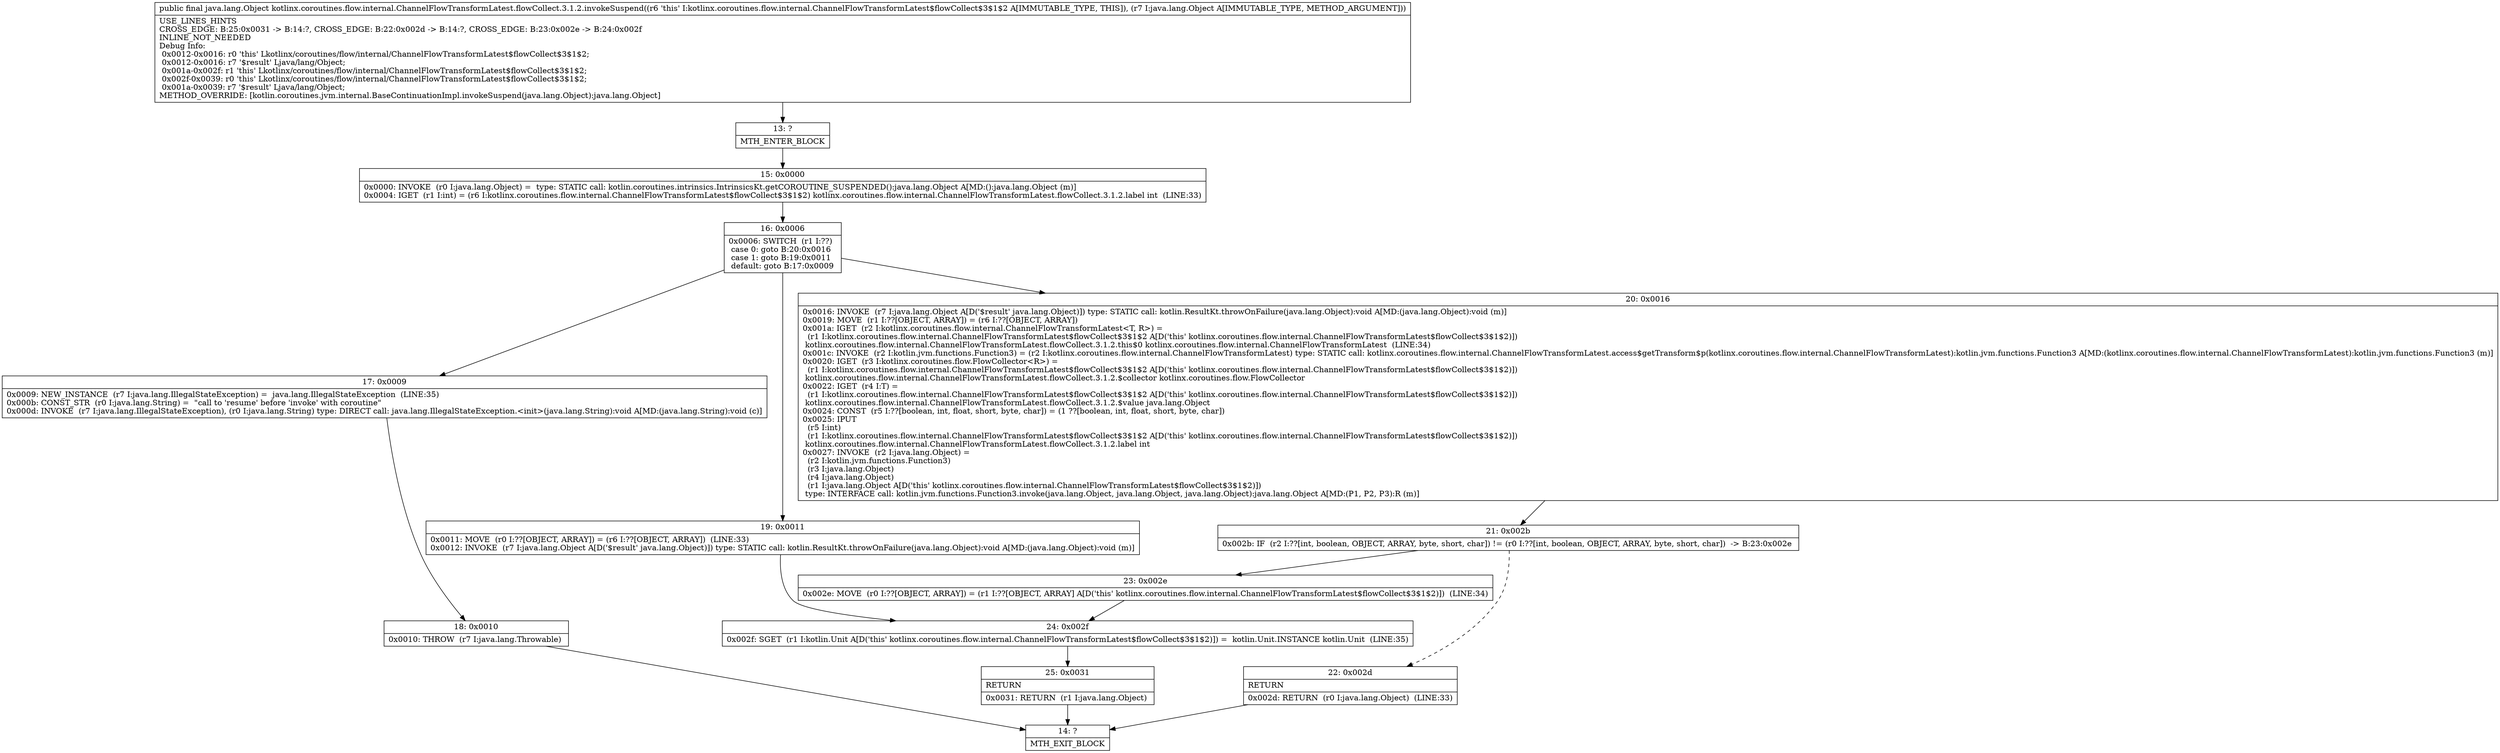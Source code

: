 digraph "CFG forkotlinx.coroutines.flow.internal.ChannelFlowTransformLatest.flowCollect.3.1.2.invokeSuspend(Ljava\/lang\/Object;)Ljava\/lang\/Object;" {
Node_13 [shape=record,label="{13\:\ ?|MTH_ENTER_BLOCK\l}"];
Node_15 [shape=record,label="{15\:\ 0x0000|0x0000: INVOKE  (r0 I:java.lang.Object) =  type: STATIC call: kotlin.coroutines.intrinsics.IntrinsicsKt.getCOROUTINE_SUSPENDED():java.lang.Object A[MD:():java.lang.Object (m)]\l0x0004: IGET  (r1 I:int) = (r6 I:kotlinx.coroutines.flow.internal.ChannelFlowTransformLatest$flowCollect$3$1$2) kotlinx.coroutines.flow.internal.ChannelFlowTransformLatest.flowCollect.3.1.2.label int  (LINE:33)\l}"];
Node_16 [shape=record,label="{16\:\ 0x0006|0x0006: SWITCH  (r1 I:??)\l case 0: goto B:20:0x0016\l case 1: goto B:19:0x0011\l default: goto B:17:0x0009 \l}"];
Node_17 [shape=record,label="{17\:\ 0x0009|0x0009: NEW_INSTANCE  (r7 I:java.lang.IllegalStateException) =  java.lang.IllegalStateException  (LINE:35)\l0x000b: CONST_STR  (r0 I:java.lang.String) =  \"call to 'resume' before 'invoke' with coroutine\" \l0x000d: INVOKE  (r7 I:java.lang.IllegalStateException), (r0 I:java.lang.String) type: DIRECT call: java.lang.IllegalStateException.\<init\>(java.lang.String):void A[MD:(java.lang.String):void (c)]\l}"];
Node_18 [shape=record,label="{18\:\ 0x0010|0x0010: THROW  (r7 I:java.lang.Throwable) \l}"];
Node_14 [shape=record,label="{14\:\ ?|MTH_EXIT_BLOCK\l}"];
Node_19 [shape=record,label="{19\:\ 0x0011|0x0011: MOVE  (r0 I:??[OBJECT, ARRAY]) = (r6 I:??[OBJECT, ARRAY])  (LINE:33)\l0x0012: INVOKE  (r7 I:java.lang.Object A[D('$result' java.lang.Object)]) type: STATIC call: kotlin.ResultKt.throwOnFailure(java.lang.Object):void A[MD:(java.lang.Object):void (m)]\l}"];
Node_24 [shape=record,label="{24\:\ 0x002f|0x002f: SGET  (r1 I:kotlin.Unit A[D('this' kotlinx.coroutines.flow.internal.ChannelFlowTransformLatest$flowCollect$3$1$2)]) =  kotlin.Unit.INSTANCE kotlin.Unit  (LINE:35)\l}"];
Node_25 [shape=record,label="{25\:\ 0x0031|RETURN\l|0x0031: RETURN  (r1 I:java.lang.Object) \l}"];
Node_20 [shape=record,label="{20\:\ 0x0016|0x0016: INVOKE  (r7 I:java.lang.Object A[D('$result' java.lang.Object)]) type: STATIC call: kotlin.ResultKt.throwOnFailure(java.lang.Object):void A[MD:(java.lang.Object):void (m)]\l0x0019: MOVE  (r1 I:??[OBJECT, ARRAY]) = (r6 I:??[OBJECT, ARRAY]) \l0x001a: IGET  (r2 I:kotlinx.coroutines.flow.internal.ChannelFlowTransformLatest\<T, R\>) = \l  (r1 I:kotlinx.coroutines.flow.internal.ChannelFlowTransformLatest$flowCollect$3$1$2 A[D('this' kotlinx.coroutines.flow.internal.ChannelFlowTransformLatest$flowCollect$3$1$2)])\l kotlinx.coroutines.flow.internal.ChannelFlowTransformLatest.flowCollect.3.1.2.this$0 kotlinx.coroutines.flow.internal.ChannelFlowTransformLatest  (LINE:34)\l0x001c: INVOKE  (r2 I:kotlin.jvm.functions.Function3) = (r2 I:kotlinx.coroutines.flow.internal.ChannelFlowTransformLatest) type: STATIC call: kotlinx.coroutines.flow.internal.ChannelFlowTransformLatest.access$getTransform$p(kotlinx.coroutines.flow.internal.ChannelFlowTransformLatest):kotlin.jvm.functions.Function3 A[MD:(kotlinx.coroutines.flow.internal.ChannelFlowTransformLatest):kotlin.jvm.functions.Function3 (m)]\l0x0020: IGET  (r3 I:kotlinx.coroutines.flow.FlowCollector\<R\>) = \l  (r1 I:kotlinx.coroutines.flow.internal.ChannelFlowTransformLatest$flowCollect$3$1$2 A[D('this' kotlinx.coroutines.flow.internal.ChannelFlowTransformLatest$flowCollect$3$1$2)])\l kotlinx.coroutines.flow.internal.ChannelFlowTransformLatest.flowCollect.3.1.2.$collector kotlinx.coroutines.flow.FlowCollector \l0x0022: IGET  (r4 I:T) = \l  (r1 I:kotlinx.coroutines.flow.internal.ChannelFlowTransformLatest$flowCollect$3$1$2 A[D('this' kotlinx.coroutines.flow.internal.ChannelFlowTransformLatest$flowCollect$3$1$2)])\l kotlinx.coroutines.flow.internal.ChannelFlowTransformLatest.flowCollect.3.1.2.$value java.lang.Object \l0x0024: CONST  (r5 I:??[boolean, int, float, short, byte, char]) = (1 ??[boolean, int, float, short, byte, char]) \l0x0025: IPUT  \l  (r5 I:int)\l  (r1 I:kotlinx.coroutines.flow.internal.ChannelFlowTransformLatest$flowCollect$3$1$2 A[D('this' kotlinx.coroutines.flow.internal.ChannelFlowTransformLatest$flowCollect$3$1$2)])\l kotlinx.coroutines.flow.internal.ChannelFlowTransformLatest.flowCollect.3.1.2.label int \l0x0027: INVOKE  (r2 I:java.lang.Object) = \l  (r2 I:kotlin.jvm.functions.Function3)\l  (r3 I:java.lang.Object)\l  (r4 I:java.lang.Object)\l  (r1 I:java.lang.Object A[D('this' kotlinx.coroutines.flow.internal.ChannelFlowTransformLatest$flowCollect$3$1$2)])\l type: INTERFACE call: kotlin.jvm.functions.Function3.invoke(java.lang.Object, java.lang.Object, java.lang.Object):java.lang.Object A[MD:(P1, P2, P3):R (m)]\l}"];
Node_21 [shape=record,label="{21\:\ 0x002b|0x002b: IF  (r2 I:??[int, boolean, OBJECT, ARRAY, byte, short, char]) != (r0 I:??[int, boolean, OBJECT, ARRAY, byte, short, char])  \-\> B:23:0x002e \l}"];
Node_22 [shape=record,label="{22\:\ 0x002d|RETURN\l|0x002d: RETURN  (r0 I:java.lang.Object)  (LINE:33)\l}"];
Node_23 [shape=record,label="{23\:\ 0x002e|0x002e: MOVE  (r0 I:??[OBJECT, ARRAY]) = (r1 I:??[OBJECT, ARRAY] A[D('this' kotlinx.coroutines.flow.internal.ChannelFlowTransformLatest$flowCollect$3$1$2)])  (LINE:34)\l}"];
MethodNode[shape=record,label="{public final java.lang.Object kotlinx.coroutines.flow.internal.ChannelFlowTransformLatest.flowCollect.3.1.2.invokeSuspend((r6 'this' I:kotlinx.coroutines.flow.internal.ChannelFlowTransformLatest$flowCollect$3$1$2 A[IMMUTABLE_TYPE, THIS]), (r7 I:java.lang.Object A[IMMUTABLE_TYPE, METHOD_ARGUMENT]))  | USE_LINES_HINTS\lCROSS_EDGE: B:25:0x0031 \-\> B:14:?, CROSS_EDGE: B:22:0x002d \-\> B:14:?, CROSS_EDGE: B:23:0x002e \-\> B:24:0x002f\lINLINE_NOT_NEEDED\lDebug Info:\l  0x0012\-0x0016: r0 'this' Lkotlinx\/coroutines\/flow\/internal\/ChannelFlowTransformLatest$flowCollect$3$1$2;\l  0x0012\-0x0016: r7 '$result' Ljava\/lang\/Object;\l  0x001a\-0x002f: r1 'this' Lkotlinx\/coroutines\/flow\/internal\/ChannelFlowTransformLatest$flowCollect$3$1$2;\l  0x002f\-0x0039: r0 'this' Lkotlinx\/coroutines\/flow\/internal\/ChannelFlowTransformLatest$flowCollect$3$1$2;\l  0x001a\-0x0039: r7 '$result' Ljava\/lang\/Object;\lMETHOD_OVERRIDE: [kotlin.coroutines.jvm.internal.BaseContinuationImpl.invokeSuspend(java.lang.Object):java.lang.Object]\l}"];
MethodNode -> Node_13;Node_13 -> Node_15;
Node_15 -> Node_16;
Node_16 -> Node_17;
Node_16 -> Node_19;
Node_16 -> Node_20;
Node_17 -> Node_18;
Node_18 -> Node_14;
Node_19 -> Node_24;
Node_24 -> Node_25;
Node_25 -> Node_14;
Node_20 -> Node_21;
Node_21 -> Node_22[style=dashed];
Node_21 -> Node_23;
Node_22 -> Node_14;
Node_23 -> Node_24;
}


